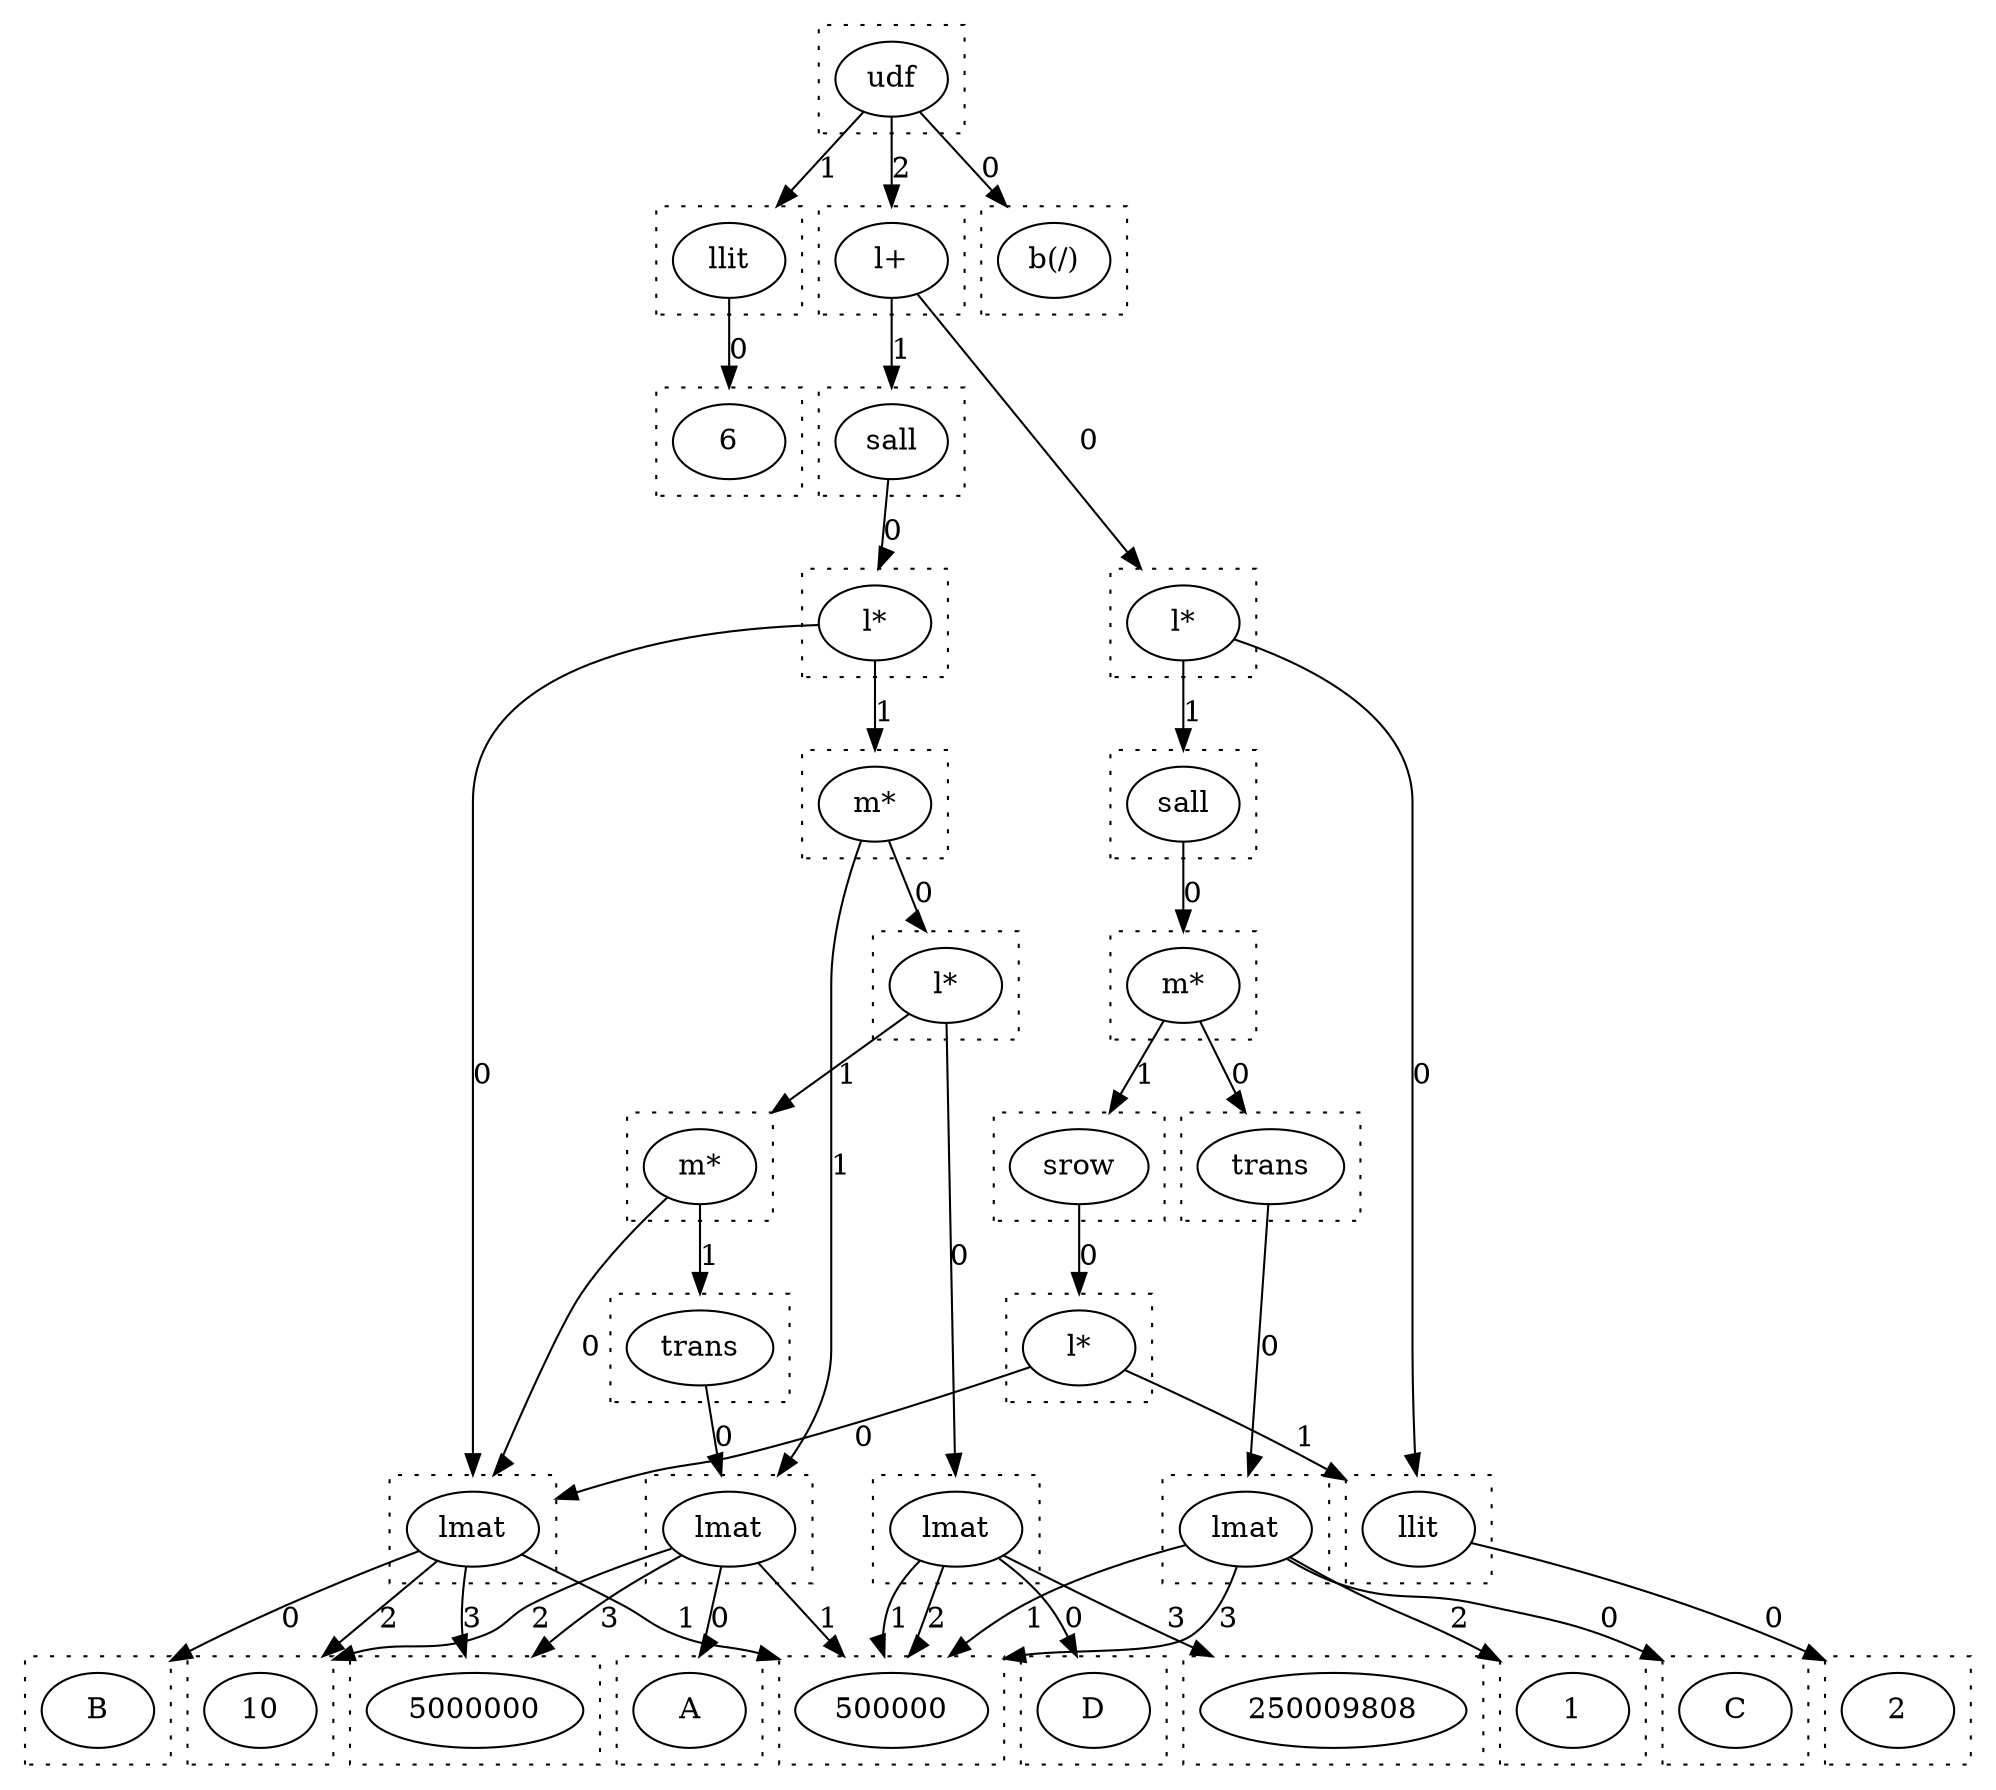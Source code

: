 digraph {
  compound=true
  subgraph cluster_0 {
    style=dotted
    0.0[label = "6"]
  }
  subgraph cluster_1 {
    style=dotted
    1.0[label = "llit"]
  }
  subgraph cluster_2 {
    style=dotted
    2.0[label = "2"]
  }
  subgraph cluster_3 {
    style=dotted
    3.0[label = "llit"]
  }
  subgraph cluster_4 {
    style=dotted
    4.0[label = "C"]
  }
  subgraph cluster_5 {
    style=dotted
    5.0[label = "500000"]
  }
  subgraph cluster_6 {
    style=dotted
    6.0[label = "1"]
  }
  subgraph cluster_7 {
    style=dotted
    7.0[label = "lmat"]
  }
  subgraph cluster_8 {
    style=dotted
    8.0[label = "trans"]
  }
  subgraph cluster_9 {
    style=dotted
    9.0[label = "B"]
  }
  subgraph cluster_10 {
    style=dotted
    10.0[label = "10"]
  }
  subgraph cluster_11 {
    style=dotted
    11.0[label = "5000000"]
  }
  subgraph cluster_12 {
    style=dotted
    12.0[label = "lmat"]
  }
  subgraph cluster_13 {
    style=dotted
    13.0[label = "l*"]
  }
  subgraph cluster_14 {
    style=dotted
    14.0[label = "srow"]
  }
  subgraph cluster_15 {
    style=dotted
    15.0[label = "m*"]
  }
  subgraph cluster_16 {
    style=dotted
    16.0[label = "sall"]
  }
  subgraph cluster_17 {
    style=dotted
    17.0[label = "l*"]
  }
  subgraph cluster_18 {
    style=dotted
    18.0[label = "D"]
  }
  subgraph cluster_19 {
    style=dotted
    19.0[label = "250009808"]
  }
  subgraph cluster_20 {
    style=dotted
    20.0[label = "lmat"]
  }
  subgraph cluster_21 {
    style=dotted
    21.0[label = "A"]
  }
  subgraph cluster_22 {
    style=dotted
    22.0[label = "lmat"]
  }
  subgraph cluster_23 {
    style=dotted
    23.0[label = "trans"]
  }
  subgraph cluster_24 {
    style=dotted
    24.0[label = "m*"]
  }
  subgraph cluster_25 {
    style=dotted
    25.0[label = "l*"]
  }
  subgraph cluster_26 {
    style=dotted
    26.0[label = "m*"]
  }
  subgraph cluster_27 {
    style=dotted
    27.0[label = "l*"]
  }
  subgraph cluster_28 {
    style=dotted
    28.0[label = "sall"]
  }
  subgraph cluster_29 {
    style=dotted
    29.0[label = "l+"]
  }
  subgraph cluster_30 {
    style=dotted
    30.0[label = "b(/)"]
  }
  subgraph cluster_31 {
    style=dotted
    31.0[label = "udf"]
  }
  1.0 -> 0.0 [lhead = cluster_0, label = 0]
  3.0 -> 2.0 [lhead = cluster_2, label = 0]
  7.0 -> 4.0 [lhead = cluster_4, label = 0]
  7.0 -> 5.0 [lhead = cluster_5, label = 1]
  7.0 -> 6.0 [lhead = cluster_6, label = 2]
  7.0 -> 5.0 [lhead = cluster_5, label = 3]
  8.0 -> 7.0 [lhead = cluster_7, label = 0]
  12.0 -> 9.0 [lhead = cluster_9, label = 0]
  12.0 -> 5.0 [lhead = cluster_5, label = 1]
  12.0 -> 10.0 [lhead = cluster_10, label = 2]
  12.0 -> 11.0 [lhead = cluster_11, label = 3]
  13.0 -> 12.0 [lhead = cluster_12, label = 0]
  13.0 -> 3.0 [lhead = cluster_3, label = 1]
  14.0 -> 13.0 [lhead = cluster_13, label = 0]
  15.0 -> 8.0 [lhead = cluster_8, label = 0]
  15.0 -> 14.0 [lhead = cluster_14, label = 1]
  16.0 -> 15.0 [lhead = cluster_15, label = 0]
  17.0 -> 3.0 [lhead = cluster_3, label = 0]
  17.0 -> 16.0 [lhead = cluster_16, label = 1]
  20.0 -> 18.0 [lhead = cluster_18, label = 0]
  20.0 -> 5.0 [lhead = cluster_5, label = 1]
  20.0 -> 5.0 [lhead = cluster_5, label = 2]
  20.0 -> 19.0 [lhead = cluster_19, label = 3]
  22.0 -> 21.0 [lhead = cluster_21, label = 0]
  22.0 -> 5.0 [lhead = cluster_5, label = 1]
  22.0 -> 10.0 [lhead = cluster_10, label = 2]
  22.0 -> 11.0 [lhead = cluster_11, label = 3]
  23.0 -> 22.0 [lhead = cluster_22, label = 0]
  24.0 -> 12.0 [lhead = cluster_12, label = 0]
  24.0 -> 23.0 [lhead = cluster_23, label = 1]
  25.0 -> 20.0 [lhead = cluster_20, label = 0]
  25.0 -> 24.0 [lhead = cluster_24, label = 1]
  26.0 -> 25.0 [lhead = cluster_25, label = 0]
  26.0 -> 22.0 [lhead = cluster_22, label = 1]
  27.0 -> 12.0 [lhead = cluster_12, label = 0]
  27.0 -> 26.0 [lhead = cluster_26, label = 1]
  28.0 -> 27.0 [lhead = cluster_27, label = 0]
  29.0 -> 17.0 [lhead = cluster_17, label = 0]
  29.0 -> 28.0 [lhead = cluster_28, label = 1]
  31.0 -> 30.0 [lhead = cluster_30, label = 0]
  31.0 -> 1.0 [lhead = cluster_1, label = 1]
  31.0 -> 29.0 [lhead = cluster_29, label = 2]
}